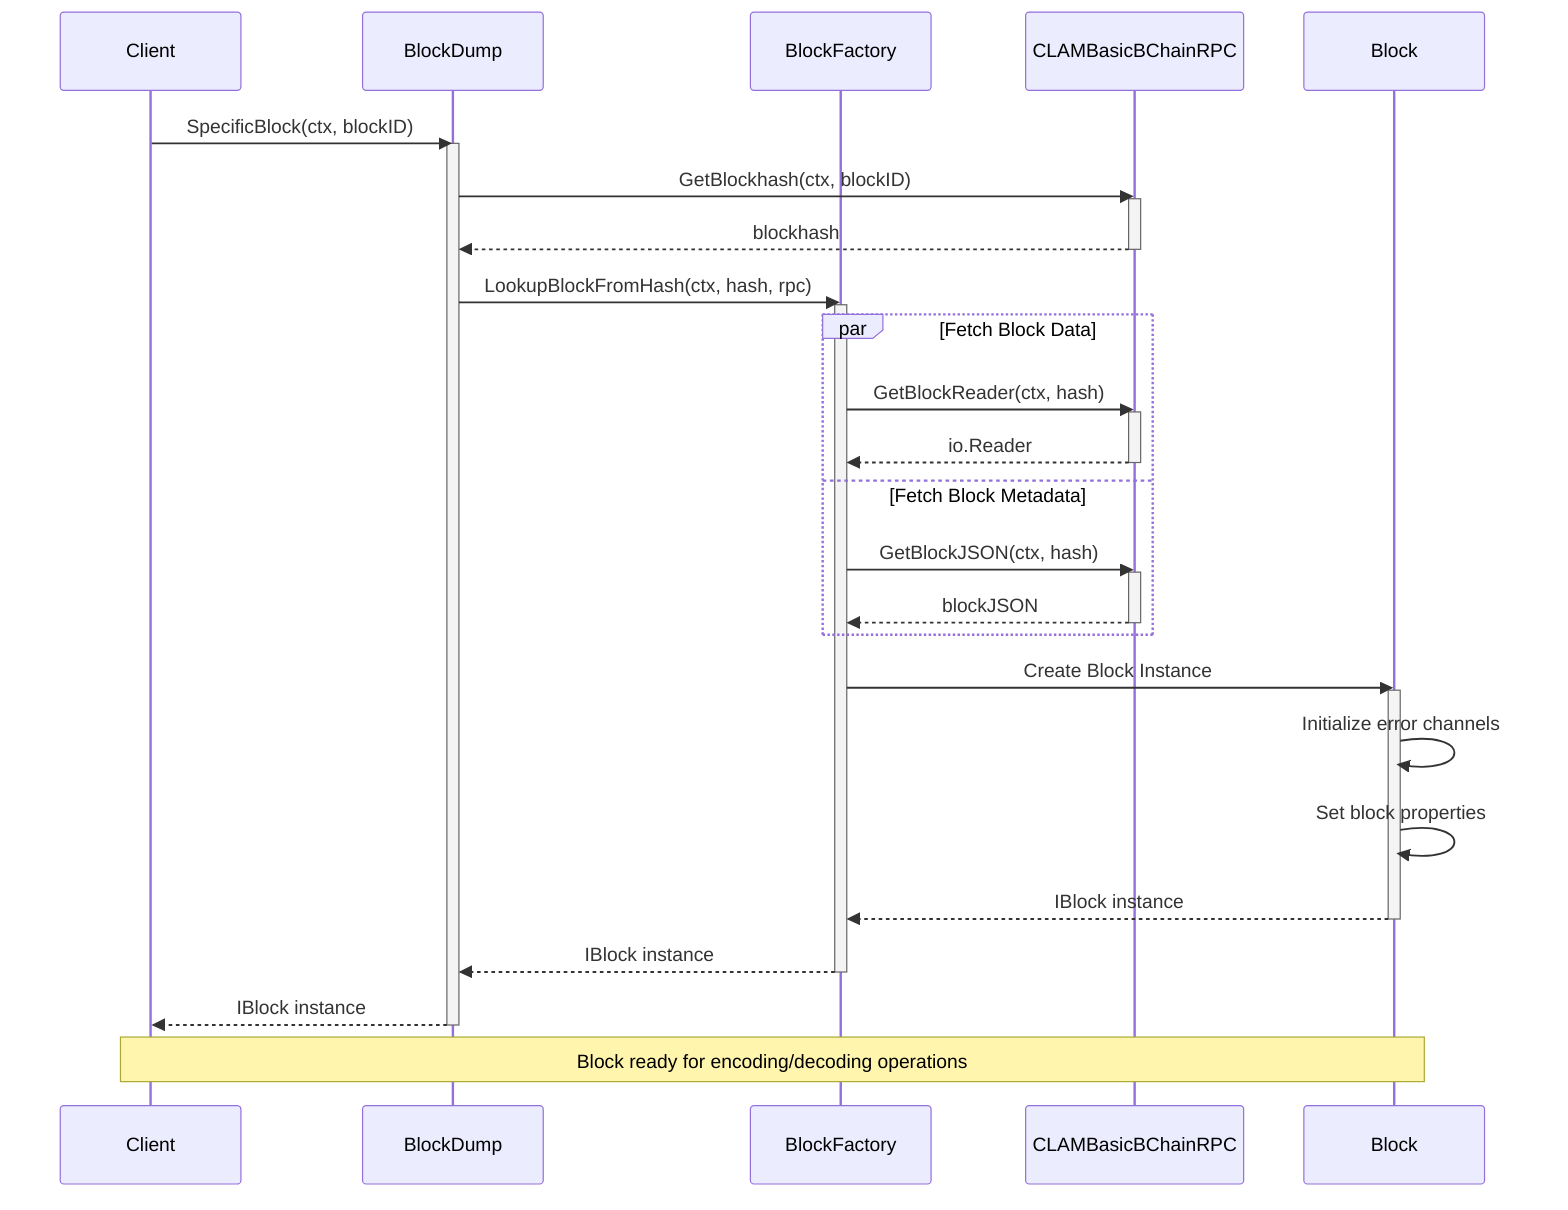 sequenceDiagram
    participant C as Client
    participant BD as BlockDump
    participant F as BlockFactory
    participant RPC as CLAMBasicBChainRPC
    participant B as Block
    
    C->>BD: SpecificBlock(ctx, blockID)
    activate BD
    
    BD->>RPC: GetBlockhash(ctx, blockID)
    activate RPC
    RPC-->>BD: blockhash
    deactivate RPC
    
    BD->>F: LookupBlockFromHash(ctx, hash, rpc)
    activate F
    
    par Fetch Block Data
        F->>RPC: GetBlockReader(ctx, hash)
        activate RPC
        RPC-->>F: io.Reader
        deactivate RPC
    and Fetch Block Metadata
        F->>RPC: GetBlockJSON(ctx, hash)
        activate RPC
        RPC-->>F: blockJSON
        deactivate RPC
    end
    
    F->>B: Create Block Instance
    activate B
    
    B->>B: Initialize error channels
    B->>B: Set block properties
    
    B-->>F: IBlock instance
    deactivate B
    
    F-->>BD: IBlock instance
    deactivate F
    
    BD-->>C: IBlock instance
    deactivate BD

    Note over C,B: Block ready for encoding/decoding operations
